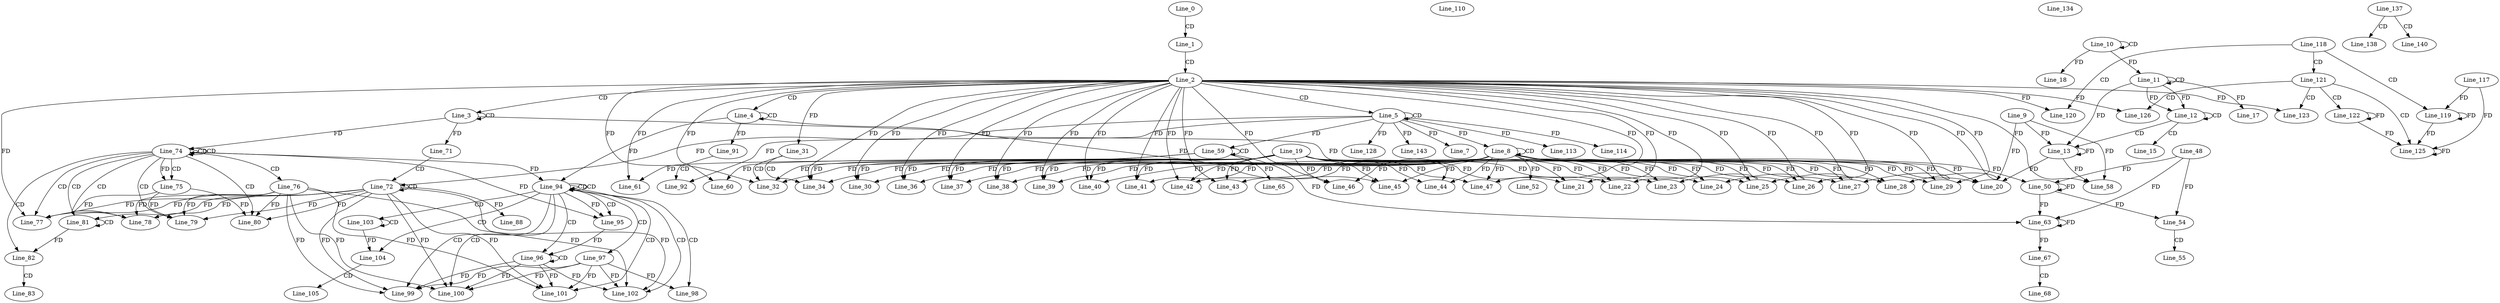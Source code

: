digraph G {
  Line_0;
  Line_1;
  Line_2;
  Line_3;
  Line_3;
  Line_4;
  Line_4;
  Line_5;
  Line_5;
  Line_7;
  Line_8;
  Line_8;
  Line_10;
  Line_10;
  Line_11;
  Line_11;
  Line_12;
  Line_12;
  Line_13;
  Line_9;
  Line_13;
  Line_15;
  Line_17;
  Line_18;
  Line_20;
  Line_19;
  Line_20;
  Line_20;
  Line_21;
  Line_21;
  Line_21;
  Line_22;
  Line_22;
  Line_22;
  Line_23;
  Line_23;
  Line_23;
  Line_24;
  Line_24;
  Line_24;
  Line_25;
  Line_25;
  Line_25;
  Line_26;
  Line_26;
  Line_26;
  Line_27;
  Line_27;
  Line_27;
  Line_28;
  Line_28;
  Line_28;
  Line_29;
  Line_29;
  Line_29;
  Line_30;
  Line_30;
  Line_30;
  Line_30;
  Line_30;
  Line_31;
  Line_31;
  Line_31;
  Line_32;
  Line_32;
  Line_32;
  Line_34;
  Line_34;
  Line_34;
  Line_36;
  Line_36;
  Line_36;
  Line_37;
  Line_37;
  Line_37;
  Line_38;
  Line_38;
  Line_38;
  Line_39;
  Line_39;
  Line_39;
  Line_40;
  Line_40;
  Line_40;
  Line_41;
  Line_41;
  Line_41;
  Line_42;
  Line_42;
  Line_42;
  Line_43;
  Line_43;
  Line_43;
  Line_44;
  Line_44;
  Line_44;
  Line_45;
  Line_45;
  Line_45;
  Line_46;
  Line_46;
  Line_46;
  Line_47;
  Line_47;
  Line_47;
  Line_48;
  Line_50;
  Line_50;
  Line_52;
  Line_54;
  Line_55;
  Line_58;
  Line_58;
  Line_59;
  Line_59;
  Line_60;
  Line_60;
  Line_61;
  Line_61;
  Line_63;
  Line_63;
  Line_65;
  Line_67;
  Line_68;
  Line_71;
  Line_71;
  Line_72;
  Line_72;
  Line_74;
  Line_74;
  Line_74;
  Line_74;
  Line_75;
  Line_75;
  Line_76;
  Line_77;
  Line_77;
  Line_77;
  Line_78;
  Line_78;
  Line_78;
  Line_79;
  Line_79;
  Line_79;
  Line_80;
  Line_80;
  Line_80;
  Line_81;
  Line_81;
  Line_82;
  Line_83;
  Line_88;
  Line_91;
  Line_91;
  Line_92;
  Line_94;
  Line_94;
  Line_94;
  Line_94;
  Line_95;
  Line_95;
  Line_96;
  Line_96;
  Line_97;
  Line_98;
  Line_98;
  Line_98;
  Line_99;
  Line_99;
  Line_99;
  Line_100;
  Line_100;
  Line_100;
  Line_101;
  Line_101;
  Line_101;
  Line_102;
  Line_102;
  Line_102;
  Line_103;
  Line_103;
  Line_104;
  Line_105;
  Line_110;
  Line_113;
  Line_114;
  Line_118;
  Line_119;
  Line_117;
  Line_120;
  Line_120;
  Line_120;
  Line_120;
  Line_120;
  Line_121;
  Line_122;
  Line_123;
  Line_123;
  Line_123;
  Line_123;
  Line_123;
  Line_125;
  Line_126;
  Line_126;
  Line_126;
  Line_126;
  Line_126;
  Line_128;
  Line_134;
  Line_137;
  Line_138;
  Line_140;
  Line_143;
  Line_0 -> Line_1 [ label="CD" ];
  Line_1 -> Line_2 [ label="CD" ];
  Line_2 -> Line_3 [ label="CD" ];
  Line_3 -> Line_3 [ label="CD" ];
  Line_2 -> Line_4 [ label="CD" ];
  Line_4 -> Line_4 [ label="CD" ];
  Line_2 -> Line_5 [ label="CD" ];
  Line_5 -> Line_5 [ label="CD" ];
  Line_5 -> Line_7 [ label="FD" ];
  Line_8 -> Line_8 [ label="CD" ];
  Line_5 -> Line_8 [ label="FD" ];
  Line_10 -> Line_10 [ label="CD" ];
  Line_11 -> Line_11 [ label="CD" ];
  Line_10 -> Line_11 [ label="FD" ];
  Line_11 -> Line_12 [ label="FD" ];
  Line_12 -> Line_12 [ label="CD" ];
  Line_11 -> Line_12 [ label="FD" ];
  Line_12 -> Line_13 [ label="CD" ];
  Line_9 -> Line_13 [ label="FD" ];
  Line_13 -> Line_13 [ label="FD" ];
  Line_11 -> Line_13 [ label="FD" ];
  Line_12 -> Line_15 [ label="CD" ];
  Line_11 -> Line_17 [ label="FD" ];
  Line_10 -> Line_18 [ label="FD" ];
  Line_8 -> Line_20 [ label="FD" ];
  Line_19 -> Line_20 [ label="FD" ];
  Line_9 -> Line_20 [ label="FD" ];
  Line_13 -> Line_20 [ label="FD" ];
  Line_8 -> Line_21 [ label="FD" ];
  Line_19 -> Line_21 [ label="FD" ];
  Line_2 -> Line_21 [ label="FD" ];
  Line_8 -> Line_22 [ label="FD" ];
  Line_19 -> Line_22 [ label="FD" ];
  Line_2 -> Line_22 [ label="FD" ];
  Line_8 -> Line_23 [ label="FD" ];
  Line_19 -> Line_23 [ label="FD" ];
  Line_2 -> Line_23 [ label="FD" ];
  Line_8 -> Line_24 [ label="FD" ];
  Line_19 -> Line_24 [ label="FD" ];
  Line_2 -> Line_24 [ label="FD" ];
  Line_8 -> Line_25 [ label="FD" ];
  Line_19 -> Line_25 [ label="FD" ];
  Line_2 -> Line_25 [ label="FD" ];
  Line_8 -> Line_26 [ label="FD" ];
  Line_19 -> Line_26 [ label="FD" ];
  Line_2 -> Line_26 [ label="FD" ];
  Line_8 -> Line_27 [ label="FD" ];
  Line_19 -> Line_27 [ label="FD" ];
  Line_2 -> Line_27 [ label="FD" ];
  Line_8 -> Line_28 [ label="FD" ];
  Line_19 -> Line_28 [ label="FD" ];
  Line_2 -> Line_28 [ label="FD" ];
  Line_8 -> Line_29 [ label="FD" ];
  Line_19 -> Line_29 [ label="FD" ];
  Line_2 -> Line_29 [ label="FD" ];
  Line_8 -> Line_30 [ label="FD" ];
  Line_19 -> Line_30 [ label="FD" ];
  Line_2 -> Line_30 [ label="FD" ];
  Line_2 -> Line_31 [ label="FD" ];
  Line_31 -> Line_32 [ label="CD" ];
  Line_8 -> Line_32 [ label="FD" ];
  Line_19 -> Line_32 [ label="FD" ];
  Line_2 -> Line_32 [ label="FD" ];
  Line_31 -> Line_34 [ label="CD" ];
  Line_8 -> Line_34 [ label="FD" ];
  Line_19 -> Line_34 [ label="FD" ];
  Line_2 -> Line_34 [ label="FD" ];
  Line_8 -> Line_36 [ label="FD" ];
  Line_19 -> Line_36 [ label="FD" ];
  Line_2 -> Line_36 [ label="FD" ];
  Line_8 -> Line_37 [ label="FD" ];
  Line_19 -> Line_37 [ label="FD" ];
  Line_2 -> Line_37 [ label="FD" ];
  Line_8 -> Line_38 [ label="FD" ];
  Line_19 -> Line_38 [ label="FD" ];
  Line_2 -> Line_38 [ label="FD" ];
  Line_8 -> Line_39 [ label="FD" ];
  Line_19 -> Line_39 [ label="FD" ];
  Line_2 -> Line_39 [ label="FD" ];
  Line_8 -> Line_40 [ label="FD" ];
  Line_19 -> Line_40 [ label="FD" ];
  Line_2 -> Line_40 [ label="FD" ];
  Line_8 -> Line_41 [ label="FD" ];
  Line_19 -> Line_41 [ label="FD" ];
  Line_2 -> Line_41 [ label="FD" ];
  Line_8 -> Line_42 [ label="FD" ];
  Line_19 -> Line_42 [ label="FD" ];
  Line_2 -> Line_42 [ label="FD" ];
  Line_8 -> Line_43 [ label="FD" ];
  Line_19 -> Line_43 [ label="FD" ];
  Line_2 -> Line_43 [ label="FD" ];
  Line_8 -> Line_44 [ label="FD" ];
  Line_19 -> Line_44 [ label="FD" ];
  Line_3 -> Line_44 [ label="FD" ];
  Line_8 -> Line_45 [ label="FD" ];
  Line_19 -> Line_45 [ label="FD" ];
  Line_4 -> Line_45 [ label="FD" ];
  Line_8 -> Line_46 [ label="FD" ];
  Line_19 -> Line_46 [ label="FD" ];
  Line_2 -> Line_46 [ label="FD" ];
  Line_8 -> Line_47 [ label="FD" ];
  Line_19 -> Line_47 [ label="FD" ];
  Line_2 -> Line_47 [ label="FD" ];
  Line_48 -> Line_50 [ label="FD" ];
  Line_50 -> Line_50 [ label="FD" ];
  Line_8 -> Line_50 [ label="FD" ];
  Line_8 -> Line_52 [ label="FD" ];
  Line_48 -> Line_54 [ label="FD" ];
  Line_50 -> Line_54 [ label="FD" ];
  Line_54 -> Line_55 [ label="CD" ];
  Line_2 -> Line_58 [ label="FD" ];
  Line_9 -> Line_58 [ label="FD" ];
  Line_13 -> Line_58 [ label="FD" ];
  Line_59 -> Line_59 [ label="CD" ];
  Line_5 -> Line_59 [ label="FD" ];
  Line_59 -> Line_60 [ label="FD" ];
  Line_2 -> Line_60 [ label="FD" ];
  Line_59 -> Line_61 [ label="FD" ];
  Line_2 -> Line_61 [ label="FD" ];
  Line_48 -> Line_63 [ label="FD" ];
  Line_50 -> Line_63 [ label="FD" ];
  Line_63 -> Line_63 [ label="FD" ];
  Line_59 -> Line_63 [ label="FD" ];
  Line_59 -> Line_65 [ label="FD" ];
  Line_63 -> Line_67 [ label="FD" ];
  Line_67 -> Line_68 [ label="CD" ];
  Line_3 -> Line_71 [ label="FD" ];
  Line_71 -> Line_72 [ label="CD" ];
  Line_72 -> Line_72 [ label="CD" ];
  Line_5 -> Line_72 [ label="FD" ];
  Line_74 -> Line_74 [ label="CD" ];
  Line_74 -> Line_74 [ label="CD" ];
  Line_3 -> Line_74 [ label="FD" ];
  Line_74 -> Line_75 [ label="CD" ];
  Line_74 -> Line_75 [ label="FD" ];
  Line_74 -> Line_76 [ label="CD" ];
  Line_74 -> Line_77 [ label="CD" ];
  Line_72 -> Line_77 [ label="FD" ];
  Line_76 -> Line_77 [ label="FD" ];
  Line_2 -> Line_77 [ label="FD" ];
  Line_74 -> Line_78 [ label="CD" ];
  Line_72 -> Line_78 [ label="FD" ];
  Line_76 -> Line_78 [ label="FD" ];
  Line_75 -> Line_78 [ label="FD" ];
  Line_74 -> Line_79 [ label="CD" ];
  Line_72 -> Line_79 [ label="FD" ];
  Line_76 -> Line_79 [ label="FD" ];
  Line_75 -> Line_79 [ label="FD" ];
  Line_74 -> Line_80 [ label="CD" ];
  Line_72 -> Line_80 [ label="FD" ];
  Line_76 -> Line_80 [ label="FD" ];
  Line_75 -> Line_80 [ label="FD" ];
  Line_74 -> Line_81 [ label="CD" ];
  Line_81 -> Line_81 [ label="CD" ];
  Line_72 -> Line_81 [ label="FD" ];
  Line_74 -> Line_82 [ label="CD" ];
  Line_81 -> Line_82 [ label="FD" ];
  Line_82 -> Line_83 [ label="CD" ];
  Line_72 -> Line_88 [ label="FD" ];
  Line_4 -> Line_91 [ label="FD" ];
  Line_91 -> Line_92 [ label="CD" ];
  Line_5 -> Line_92 [ label="FD" ];
  Line_94 -> Line_94 [ label="CD" ];
  Line_74 -> Line_94 [ label="FD" ];
  Line_94 -> Line_94 [ label="CD" ];
  Line_4 -> Line_94 [ label="FD" ];
  Line_94 -> Line_95 [ label="CD" ];
  Line_94 -> Line_95 [ label="FD" ];
  Line_74 -> Line_95 [ label="FD" ];
  Line_94 -> Line_96 [ label="CD" ];
  Line_96 -> Line_96 [ label="CD" ];
  Line_95 -> Line_96 [ label="FD" ];
  Line_94 -> Line_97 [ label="CD" ];
  Line_94 -> Line_98 [ label="CD" ];
  Line_97 -> Line_98 [ label="FD" ];
  Line_94 -> Line_99 [ label="CD" ];
  Line_72 -> Line_99 [ label="FD" ];
  Line_97 -> Line_99 [ label="FD" ];
  Line_76 -> Line_99 [ label="FD" ];
  Line_96 -> Line_99 [ label="FD" ];
  Line_94 -> Line_100 [ label="CD" ];
  Line_72 -> Line_100 [ label="FD" ];
  Line_97 -> Line_100 [ label="FD" ];
  Line_76 -> Line_100 [ label="FD" ];
  Line_96 -> Line_100 [ label="FD" ];
  Line_94 -> Line_101 [ label="CD" ];
  Line_72 -> Line_101 [ label="FD" ];
  Line_97 -> Line_101 [ label="FD" ];
  Line_76 -> Line_101 [ label="FD" ];
  Line_96 -> Line_101 [ label="FD" ];
  Line_94 -> Line_102 [ label="CD" ];
  Line_72 -> Line_102 [ label="FD" ];
  Line_97 -> Line_102 [ label="FD" ];
  Line_76 -> Line_102 [ label="FD" ];
  Line_96 -> Line_102 [ label="FD" ];
  Line_94 -> Line_103 [ label="CD" ];
  Line_103 -> Line_103 [ label="CD" ];
  Line_94 -> Line_104 [ label="CD" ];
  Line_103 -> Line_104 [ label="FD" ];
  Line_104 -> Line_105 [ label="CD" ];
  Line_5 -> Line_113 [ label="FD" ];
  Line_5 -> Line_114 [ label="FD" ];
  Line_118 -> Line_119 [ label="CD" ];
  Line_117 -> Line_119 [ label="FD" ];
  Line_119 -> Line_119 [ label="FD" ];
  Line_118 -> Line_120 [ label="CD" ];
  Line_2 -> Line_120 [ label="FD" ];
  Line_118 -> Line_121 [ label="CD" ];
  Line_121 -> Line_122 [ label="CD" ];
  Line_122 -> Line_122 [ label="FD" ];
  Line_121 -> Line_123 [ label="CD" ];
  Line_2 -> Line_123 [ label="FD" ];
  Line_121 -> Line_125 [ label="CD" ];
  Line_117 -> Line_125 [ label="FD" ];
  Line_119 -> Line_125 [ label="FD" ];
  Line_122 -> Line_125 [ label="FD" ];
  Line_125 -> Line_125 [ label="FD" ];
  Line_121 -> Line_126 [ label="CD" ];
  Line_2 -> Line_126 [ label="FD" ];
  Line_5 -> Line_128 [ label="FD" ];
  Line_137 -> Line_138 [ label="CD" ];
  Line_137 -> Line_140 [ label="CD" ];
  Line_5 -> Line_143 [ label="FD" ];
}

